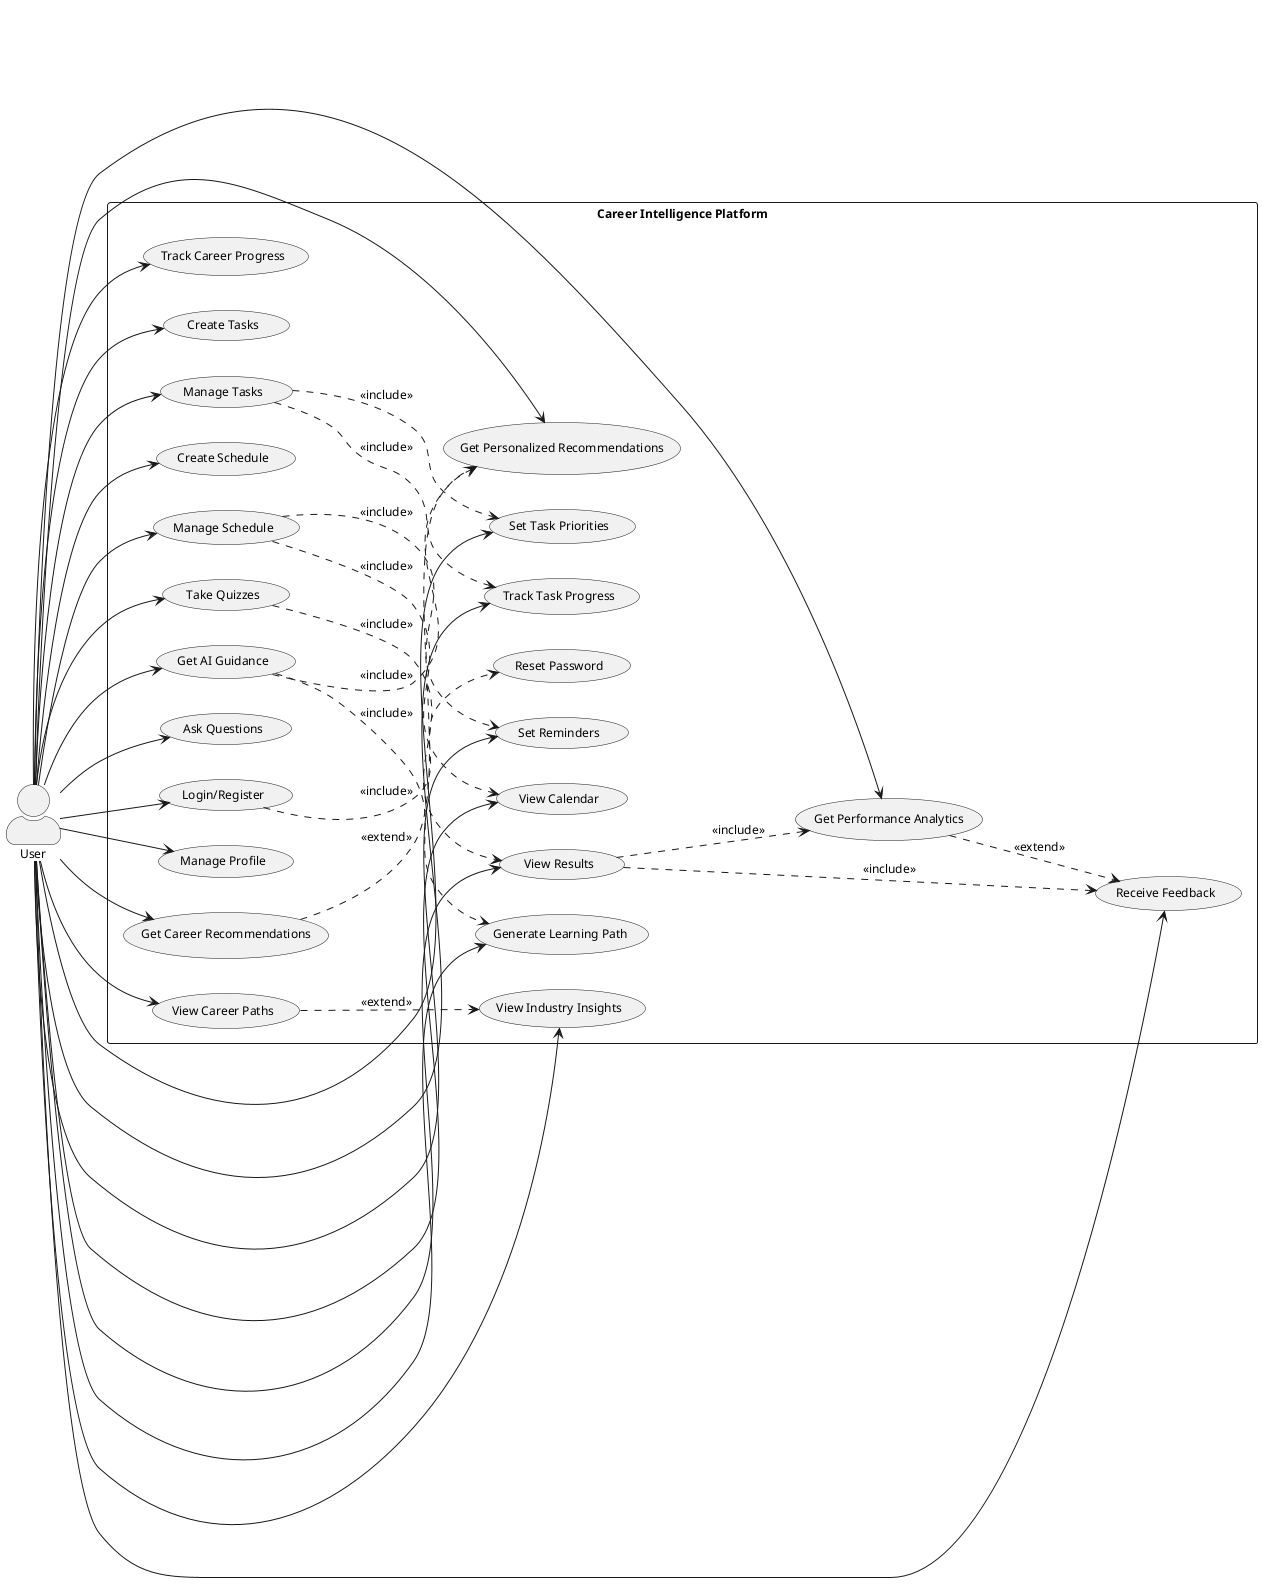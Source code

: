 @startuml Use Cases

left to right direction
skinparam packageStyle rectangle
skinparam actorStyle awesome
skinparam usecaseStyle roundbox
skinparam backgroundColor white
skinparam handwritten false
skinparam defaultFontName Arial
skinparam defaultFontSize 12

actor "User" as user

rectangle "Career Intelligence Platform" {
    ' Authentication Use Cases
    usecase "Login/Register" as auth
    usecase "Manage Profile" as profile
    usecase "Reset Password" as reset

    ' Career Development Use Cases
    usecase "View Career Paths" as career
    usecase "Get Career Recommendations" as recommendations
    usecase "Track Career Progress" as progress
    usecase "View Industry Insights" as insights

    ' Task Management Use Cases
    usecase "Create Tasks" as createTask
    usecase "Manage Tasks" as manageTask
    usecase "Set Task Priorities" as priorities
    usecase "Track Task Progress" as taskProgress

    ' Schedule Management Use Cases
    usecase "Create Schedule" as createSchedule
    usecase "Manage Schedule" as manageSchedule
    usecase "Set Reminders" as reminders
    usecase "View Calendar" as calendar

    ' Quiz and Assessment Use Cases
    usecase "Take Quizzes" as takeQuiz
    usecase "View Results" as results
    usecase "Get Performance Analytics" as analytics
    usecase "Receive Feedback" as feedback

    ' AI Guidance Use Cases
    usecase "Get AI Guidance" as guidance
    usecase "Ask Questions" as questions
    usecase "Get Personalized Recommendations" as personalRec
    usecase "Generate Learning Path" as learningPath
}

' User Relationships
user --> auth
user --> profile
user --> career
user --> recommendations
user --> progress
user --> insights
user --> createTask
user --> manageTask
user --> priorities
user --> taskProgress
user --> createSchedule
user --> manageSchedule
user --> reminders
user --> calendar
user --> takeQuiz
user --> results
user --> analytics
user --> feedback
user --> guidance
user --> questions
user --> personalRec
user --> learningPath

' Include Relationships
auth ..> reset : <<include>>
manageTask ..> priorities : <<include>>
manageTask ..> taskProgress : <<include>>
manageSchedule ..> reminders : <<include>>
manageSchedule ..> calendar : <<include>>
takeQuiz ..> results : <<include>>
results ..> analytics : <<include>>
results ..> feedback : <<include>>
guidance ..> personalRec : <<include>>
guidance ..> learningPath : <<include>>

' Extend Relationships
career ..> insights : <<extend>>
recommendations ..> personalRec : <<extend>>
analytics ..> feedback : <<extend>>

@enduml 